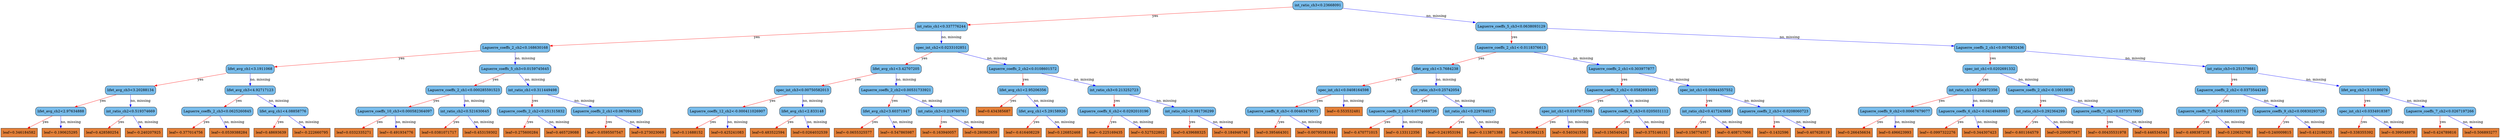 digraph {
	graph [bb="0,0,8171.8,567",
		rankdir=TB
	];
	node [label="\N"];
	0	[fillcolor="#78bceb",
		height=0.5,
		label="int_ratio_ch3<0.23668091",
		pos="3719.9,549",
		shape=box,
		style="filled, rounded",
		width=2.2326];
	1	[fillcolor="#78bceb",
		height=0.5,
		label="int_ratio_ch1<0.337776244",
		pos="3044.9,460.5",
		shape=box,
		style="filled, rounded",
		width=2.3264];
	0 -> 1	[color="#FF0000",
		label=yes,
		lp="3451.9,504.75",
		pos="e,3128.9,472.27 3639.1,537.65 3514,521.62 3273.8,490.84 3140.3,473.73"];
	2	[fillcolor="#78bceb",
		height=0.5,
		label="Laguerre_coeffs_5_ch3<0.0638093129",
		pos="4913.9,460.5",
		shape=box,
		style="filled, rounded",
		width=3.2014];
	0 -> 2	[color="#0000FF",
		label="no, missing",
		lp="4455.8,504.75",
		pos="e,4798.4,469.86 3800.5,542.16 4004.3,527.39 4541.2,488.5 4787.3,470.67"];
	3	[fillcolor="#78bceb",
		height=0.5,
		label="Laguerre_coeffs_2_ch2<0.168630168",
		pos="1621.9,372",
		shape=box,
		style="filled, rounded",
		width=3.1076];
	1 -> 3	[color="#FF0000",
		label=yes,
		lp="2469.9,416.25",
		pos="e,1734.2,379.83 2960.6,454.38 2720,439.75 2028.8,397.74 1745.4,380.51"];
	4	[fillcolor="#78bceb",
		height=0.5,
		label="spec_int_ch2<0.0233102851",
		pos="3044.9,372",
		shape=box,
		style="filled, rounded",
		width=2.4097];
	1 -> 4	[color="#0000FF",
		label="no, missing",
		lp="3076.8,416.25",
		pos="e,3044.9,390.35 3044.9,442.41 3044.9,430.76 3044.9,415.05 3044.9,401.52"];
	5	[fillcolor="#78bceb",
		height=0.5,
		label="Laguerre_coeffs_2_ch1<-0.0118376613",
		pos="4913.9,372",
		shape=box,
		style="filled, rounded",
		width=3.2639];
	2 -> 5	[color="#FF0000",
		label=yes,
		lp="4922.9,416.25",
		pos="e,4913.9,390.35 4913.9,442.41 4913.9,430.76 4913.9,415.05 4913.9,401.52"];
	6	[fillcolor="#78bceb",
		height=0.5,
		label="Laguerre_coeffs_2_ch1<0.0076832436",
		pos="6508.9,372",
		shape=box,
		style="filled, rounded",
		width=3.2014];
	2 -> 6	[color="#0000FF",
		label="no, missing",
		lp="5886.8,416.25",
		pos="e,6393.3,379.27 5029.5,453.23 5320.2,437.47 6079.3,396.29 6381.8,379.89"];
	7	[fillcolor="#78bceb",
		height=0.5,
		label="lifet_avg_ch1<3.1911068",
		pos="798.88,283.5",
		shape=box,
		style="filled, rounded",
		width=2.1701];
	3 -> 7	[color="#FF0000",
		label=yes,
		lp="1293.9,327.75",
		pos="e,877.39,292.75 1509.6,359.2 1344.5,341.85 1039.5,309.79 888.44,293.91"];
	8	[fillcolor="#78bceb",
		height=0.5,
		label="Laguerre_coeffs_5_ch3<0.0159745645",
		pos="1621.9,283.5",
		shape=box,
		style="filled, rounded",
		width=3.2014];
	3 -> 8	[color="#0000FF",
		label="no, missing",
		lp="1653.8,327.75",
		pos="e,1621.9,301.85 1621.9,353.91 1621.9,342.26 1621.9,326.55 1621.9,313.02"];
	9	[fillcolor="#78bceb",
		height=0.5,
		label="lifet_avg_ch1<3.42707205",
		pos="2999.9,283.5",
		shape=box,
		style="filled, rounded",
		width=2.2639];
	4 -> 9	[color="#FF0000",
		label=yes,
		lp="3035.9,327.75",
		pos="e,3008.9,301.85 3036,353.91 3029.7,341.9 3021.3,325.59 3014.1,311.8"];
	10	[fillcolor="#78bceb",
		height=0.5,
		label="Laguerre_coeffs_2_ch2<0.0108601572",
		pos="3339.9,283.5",
		shape=box,
		style="filled, rounded",
		width=3.2014];
	4 -> 10	[color="#0000FF",
		label="no, missing",
		lp="3250.8,327.75",
		pos="e,3280.4,301.95 3104.2,353.6 3151.9,339.6 3219.1,319.9 3269.6,305.12"];
	15	[fillcolor="#78bceb",
		height=0.5,
		label="lifet_avg_ch3<3.20288134",
		pos="442.88,195",
		shape=box,
		style="filled, rounded",
		width=2.2639];
	7 -> 15	[color="#FF0000",
		label=yes,
		lp="661.88,239.25",
		pos="e,514.68,213.45 727.26,265.1 669.06,250.96 586.88,230.99 525.82,216.15"];
	16	[fillcolor="#78bceb",
		height=0.5,
		label="lifet_avg_ch3<4.92717123",
		pos="798.88,195",
		shape=box,
		style="filled, rounded",
		width=2.2639];
	7 -> 16	[color="#0000FF",
		label="no, missing",
		lp="830.75,239.25",
		pos="e,798.88,213.35 798.88,265.41 798.88,253.76 798.88,238.05 798.88,224.52"];
	17	[fillcolor="#78bceb",
		height=0.5,
		label="Laguerre_coeffs_2_ch1<0.000285591523",
		pos="1509.9,195",
		shape=box,
		style="filled, rounded",
		width=3.3889];
	8 -> 17	[color="#FF0000",
		label=yes,
		lp="1585.9,239.25",
		pos="e,1532.2,213.27 1599.5,265.2 1582.8,252.3 1559.7,234.5 1541.2,220.18"];
	18	[fillcolor="#78bceb",
		height=0.5,
		label="int_ratio_ch1<0.311449498",
		pos="1733.9,195",
		shape=box,
		style="filled, rounded",
		width=2.3264];
	8 -> 18	[color="#0000FF",
		label="no, missing",
		lp="1720.8,239.25",
		pos="e,1711.5,213.27 1644.3,265.2 1661,252.3 1684,234.5 1702.6,220.18"];
	31	[fillcolor="#78bceb",
		height=0.5,
		label="lifet_avg_ch2<2.97634888",
		pos="193.88,106.5",
		shape=box,
		style="filled, rounded",
		width=2.2639];
	15 -> 31	[color="#FF0000",
		label=yes,
		lp="349.88,150.75",
		pos="e,243.88,124.87 392.79,176.6 352.94,162.76 297.03,143.34 254.63,128.61"];
	32	[fillcolor="#78bceb",
		height=0.5,
		label="int_ratio_ch2<0.519374669",
		pos="442.88,106.5",
		shape=box,
		style="filled, rounded",
		width=2.3264];
	15 -> 32	[color="#0000FF",
		label="no, missing",
		lp="474.75,150.75",
		pos="e,442.88,124.85 442.88,176.91 442.88,165.26 442.88,149.55 442.88,136.02"];
	33	[fillcolor="#78bceb",
		height=0.5,
		label="Laguerre_coeffs_2_ch3<0.0625260845",
		pos="690.88,106.5",
		shape=box,
		style="filled, rounded",
		width=3.2014];
	16 -> 33	[color="#FF0000",
		label=yes,
		lp="763.88,150.75",
		pos="e,712.43,124.77 777.28,176.7 761.24,163.86 739.15,146.16 721.31,131.88"];
	34	[fillcolor="#78bceb",
		height=0.5,
		label="lifet_avg_ch1<4.08858776",
		pos="905.88,106.5",
		shape=box,
		style="filled, rounded",
		width=2.2639];
	16 -> 34	[color="#0000FF",
		label="no, missing",
		lp="894.75,150.75",
		pos="e,884.52,124.77 820.27,176.7 836.16,163.86 858.05,146.16 875.72,131.88"];
	63	[fillcolor="#e48038",
		height=0.5,
		label="leaf=0.346184582",
		pos="57.875,18",
		shape=box,
		style=filled,
		width=1.6076];
	31 -> 63	[color="#FF0000",
		label=yes,
		lp="147.88,62.25",
		pos="e,85.023,36.267 166.68,88.203 146.02,75.062 117.38,56.846 94.67,42.403"];
	64	[fillcolor="#e48038",
		height=0.5,
		label="leaf=-0.190625295",
		pos="193.88,18",
		shape=box,
		style=filled,
		width=1.6701];
	31 -> 64	[color="#0000FF",
		label="no, missing",
		lp="225.75,62.25",
		pos="e,193.88,36.35 193.88,88.41 193.88,76.758 193.88,61.047 193.88,47.519"];
	65	[fillcolor="#e48038",
		height=0.5,
		label="leaf=0.428580254",
		pos="329.88,18",
		shape=box,
		style=filled,
		width=1.6076];
	32 -> 65	[color="#FF0000",
		label=yes,
		lp="405.88,62.25",
		pos="e,352.43,36.267 420.28,88.203 403.42,75.297 380.17,57.498 361.47,43.183"];
	66	[fillcolor="#e48038",
		height=0.5,
		label="leaf=-0.240207925",
		pos="465.88,18",
		shape=box,
		style=filled,
		width=1.6701];
	32 -> 66	[color="#0000FF",
		label="no, missing",
		lp="488.75,62.25",
		pos="e,461.26,36.35 447.42,88.41 450.55,76.64 454.78,60.729 458.4,47.11"];
	67	[fillcolor="#e48038",
		height=0.5,
		label="leaf=-0.377014756",
		pos="603.88,18",
		shape=box,
		style=filled,
		width=1.6701];
	33 -> 67	[color="#FF0000",
		label=yes,
		lp="664.88,62.25",
		pos="e,621.33,36.35 673.69,88.41 661.02,75.816 643.58,58.481 629.31,44.286"];
	68	[fillcolor="#e48038",
		height=0.5,
		label="leaf=-0.0539388284",
		pos="745.88,18",
		shape=box,
		style=filled,
		width=1.7639];
	33 -> 68	[color="#0000FF",
		label="no, missing",
		lp="755.75,62.25",
		pos="e,734.84,36.35 701.74,88.41 709.45,76.287 719.95,59.77 728.78,45.89"];
	69	[fillcolor="#e48038",
		height=0.5,
		label="leaf=0.48693639",
		pos="881.88,18",
		shape=box,
		style=filled,
		width=1.5139];
	34 -> 69	[color="#FF0000",
		label=yes,
		lp="905.88,62.25",
		pos="e,886.69,36.35 901.13,88.41 897.87,76.64 893.45,60.729 889.67,47.11"];
	70	[fillcolor="#e48038",
		height=0.5,
		label="leaf=-0.222660795",
		pos="1014.9,18",
		shape=box,
		style=filled,
		width=1.6701];
	34 -> 70	[color="#0000FF",
		label="no, missing",
		lp="1002.8,62.25",
		pos="e,993.12,36.267 927.67,88.203 943.86,75.356 966.16,57.661 984.15,43.38"];
	35	[fillcolor="#78bceb",
		height=0.5,
		label="Laguerre_coeffs_10_ch3<0.000582364097",
		pos="1289.9,106.5",
		shape=box,
		style="filled, rounded",
		width=3.4826];
	17 -> 35	[color="#FF0000",
		label=yes,
		lp="1428.9,150.75",
		pos="e,1334.1,124.87 1465.6,176.6 1430.8,162.9 1382.1,143.75 1344.8,129.08"];
	36	[fillcolor="#78bceb",
		height=0.5,
		label="int_ratio_ch2<0.521630645",
		pos="1516.9,106.5",
		shape=box,
		style="filled, rounded",
		width=2.3264];
	17 -> 36	[color="#0000FF",
		label="no, missing",
		lp="1546.8,150.75",
		pos="e,1515.5,124.85 1511.3,176.91 1512.2,165.26 1513.5,149.55 1514.6,136.02"];
	37	[fillcolor="#78bceb",
		height=0.5,
		label="Laguerre_coeffs_2_ch2<0.251315832",
		pos="1731.9,106.5",
		shape=box,
		style="filled, rounded",
		width=3.1076];
	18 -> 37	[color="#FF0000",
		label=yes,
		lp="1742.9,150.75",
		pos="e,1732.3,124.85 1733.5,176.91 1733.2,165.26 1732.8,149.55 1732.5,136.02"];
	38	[fillcolor="#78bceb",
		height=0.5,
		label="Laguerre_coeffs_2_ch1<0.0670943633",
		pos="1976.9,106.5",
		shape=box,
		style="filled, rounded",
		width=3.2014];
	18 -> 38	[color="#0000FF",
		label="no, missing",
		lp="1909.8,150.75",
		pos="e,1928.1,124.87 1782.8,176.6 1821.6,162.79 1876,143.42 1917.3,128.7"];
	71	[fillcolor="#e48038",
		height=0.5,
		label="leaf=0.0332335271",
		pos="1153.9,18",
		shape=box,
		style=filled,
		width=1.7014];
	35 -> 71	[color="#FF0000",
		label=yes,
		lp="1243.9,62.25",
		pos="e,1181,36.267 1262.7,88.203 1242,75.062 1213.4,56.846 1190.7,42.403"];
	72	[fillcolor="#e48038",
		height=0.5,
		label="leaf=-0.491934776",
		pos="1292.9,18",
		shape=box,
		style=filled,
		width=1.6701];
	35 -> 72	[color="#0000FF",
		label="no, missing",
		lp="1323.8,62.25",
		pos="e,1292.3,36.35 1290.5,88.41 1290.9,76.758 1291.4,61.047 1291.9,47.519"];
	73	[fillcolor="#e48038",
		height=0.5,
		label="leaf=0.0381071717",
		pos="1431.9,18",
		shape=box,
		style=filled,
		width=1.7014];
	36 -> 73	[color="#FF0000",
		label=yes,
		lp="1491.9,62.25",
		pos="e,1448.9,36.35 1500.1,88.41 1487.7,75.816 1470.7,58.481 1456.7,44.286"];
	74	[fillcolor="#e48038",
		height=0.5,
		label="leaf=0.453159302",
		pos="1568.9,18",
		shape=box,
		style=filled,
		width=1.6076];
	36 -> 74	[color="#0000FF",
		label="no, missing",
		lp="1579.8,62.25",
		pos="e,1558.4,36.35 1527.1,88.41 1534.4,76.287 1544.4,59.77 1552.7,45.89"];
	75	[fillcolor="#e48038",
		height=0.5,
		label="leaf=0.275600284",
		pos="1702.9,18",
		shape=box,
		style=filled,
		width=1.6076];
	37 -> 75	[color="#FF0000",
		label=yes,
		lp="1729.9,62.25",
		pos="e,1708.7,36.35 1726.1,88.41 1722.2,76.64 1716.9,60.729 1712.3,47.11"];
	76	[fillcolor="#e48038",
		height=0.5,
		label="leaf=0.465729088",
		pos="1836.9,18",
		shape=box,
		style=filled,
		width=1.6076];
	37 -> 76	[color="#0000FF",
		label="no, missing",
		lp="1825.8,62.25",
		pos="e,1815.9,36.267 1752.9,88.203 1768.5,75.356 1789.9,57.661 1807.3,43.38"];
	77	[fillcolor="#e48038",
		height=0.5,
		label="leaf=-0.0595507547",
		pos="1975.9,18",
		shape=box,
		style=filled,
		width=1.7639];
	38 -> 77	[color="#FF0000",
		label=yes,
		lp="1985.9,62.25",
		pos="e,1976.1,36.35 1976.7,88.41 1976.5,76.758 1976.4,61.047 1976.2,47.519"];
	78	[fillcolor="#e48038",
		height=0.5,
		label="leaf=0.273023069",
		pos="2114.9,18",
		shape=box,
		style=filled,
		width=1.6076];
	38 -> 78	[color="#0000FF",
		label="no, missing",
		lp="2090.8,62.25",
		pos="e,2087.3,36.267 2004.5,88.203 2025.5,75.003 2054.8,56.683 2077.8,42.209"];
	19	[fillcolor="#78bceb",
		height=0.5,
		label="spec_int_ch3<0.00750582013",
		pos="2620.9,195",
		shape=box,
		style="filled, rounded",
		width=2.5035];
	9 -> 19	[color="#FF0000",
		label=yes,
		lp="2853.9,239.25",
		pos="e,2697.3,213.45 2923.6,265.1 2861.4,250.9 2773.5,230.82 2708.4,215.97"];
	20	[fillcolor="#78bceb",
		height=0.5,
		label="Laguerre_coeffs_2_ch2<0.00531733921",
		pos="2999.9,195",
		shape=box,
		style="filled, rounded",
		width=3.2951];
	9 -> 20	[color="#0000FF",
		label="no, missing",
		lp="3031.8,239.25",
		pos="e,2999.9,213.35 2999.9,265.41 2999.9,253.76 2999.9,238.05 2999.9,224.52"];
	21	[fillcolor="#78bceb",
		height=0.5,
		label="lifet_avg_ch1<2.95206356",
		pos="3339.9,195",
		shape=box,
		style="filled, rounded",
		width=2.2639];
	10 -> 21	[color="#FF0000",
		label=yes,
		lp="3348.9,239.25",
		pos="e,3339.9,213.35 3339.9,265.41 3339.9,253.76 3339.9,238.05 3339.9,224.52"];
	22	[fillcolor="#78bceb",
		height=0.5,
		label="int_ratio_ch3<0.213252723",
		pos="3646.9,195",
		shape=box,
		style="filled, rounded",
		width=2.3264];
	10 -> 22	[color="#0000FF",
		label="no, missing",
		lp="3552.8,239.25",
		pos="e,3585,213.45 3401.6,265.1 3451.4,251.07 3521.5,231.32 3574,216.53"];
	39	[fillcolor="#78bceb",
		height=0.5,
		label="Laguerre_coeffs_12_ch2<-0.000411026907",
		pos="2374.9,106.5",
		shape=box,
		style="filled, rounded",
		width=3.5451];
	19 -> 39	[color="#FF0000",
		label=yes,
		lp="2529.9,150.75",
		pos="e,2424.3,124.87 2571.4,176.6 2532,162.76 2476.8,143.34 2434.9,128.61"];
	40	[fillcolor="#78bceb",
		height=0.5,
		label="lifet_avg_ch1<2.833148",
		pos="2620.9,106.5",
		shape=box,
		style="filled, rounded",
		width=2.0764];
	19 -> 40	[color="#0000FF",
		label="no, missing",
		lp="2652.8,150.75",
		pos="e,2620.9,124.85 2620.9,176.91 2620.9,165.26 2620.9,149.55 2620.9,136.02"];
	41	[fillcolor="#78bceb",
		height=0.5,
		label="lifet_avg_ch2<3.60371947",
		pos="2908.9,106.5",
		shape=box,
		style="filled, rounded",
		width=2.2639];
	20 -> 41	[color="#FF0000",
		label=yes,
		lp="2971.9,150.75",
		pos="e,2927.1,124.85 2981.9,176.91 2968.5,164.2 2950.1,146.66 2935.1,132.39"];
	42	[fillcolor="#78bceb",
		height=0.5,
		label="int_ratio_ch3<0.219760761",
		pos="3091.9,106.5",
		shape=box,
		style="filled, rounded",
		width=2.3264];
	20 -> 42	[color="#0000FF",
		label="no, missing",
		lp="3086.8,150.75",
		pos="e,3073.4,124.85 3018.1,176.91 3031.6,164.2 3050.2,146.66 3065.4,132.39"];
	79	[fillcolor="#e48038",
		height=0.5,
		label="leaf=0.11688152",
		pos="2244.9,18",
		shape=box,
		style=filled,
		width=1.5139];
	39 -> 79	[color="#FF0000",
		label=yes,
		lp="2330.9,62.25",
		pos="e,2270.8,36.267 2348.9,88.203 2329.2,75.12 2302,57.01 2280.3,42.597"];
	80	[fillcolor="#e48038",
		height=0.5,
		label="leaf=0.425241083",
		pos="2374.9,18",
		shape=box,
		style=filled,
		width=1.6076];
	39 -> 80	[color="#0000FF",
		label="no, missing",
		lp="2406.8,62.25",
		pos="e,2374.9,36.35 2374.9,88.41 2374.9,76.758 2374.9,61.047 2374.9,47.519"];
	81	[fillcolor="#e48038",
		height=0.5,
		label="leaf=0.483522594",
		pos="2508.9,18",
		shape=box,
		style=filled,
		width=1.6076];
	40 -> 81	[color="#FF0000",
		label=yes,
		lp="2584.9,62.25",
		pos="e,2531.2,36.267 2598.5,88.203 2581.8,75.297 2558.7,57.498 2540.2,43.183"];
	82	[fillcolor="#e48038",
		height=0.5,
		label="leaf=0.0264032539",
		pos="2645.9,18",
		shape=box,
		style=filled,
		width=1.7014];
	40 -> 82	[color="#0000FF",
		label="no, missing",
		lp="2667.8,62.25",
		pos="e,2640.9,36.35 2625.8,88.41 2629.2,76.64 2633.8,60.729 2637.8,47.11"];
	83	[fillcolor="#e48038",
		height=0.5,
		label="leaf=-0.0655325577",
		pos="2788.9,18",
		shape=box,
		style=filled,
		width=1.7639];
	41 -> 83	[color="#FF0000",
		label=yes,
		lp="2868.9,62.25",
		pos="e,2812.8,36.267 2884.9,88.203 2866.9,75.238 2842.1,57.336 2822.2,42.988"];
	84	[fillcolor="#e48038",
		height=0.5,
		label="leaf=-0.547865987",
		pos="2930.9,18",
		shape=box,
		style=filled,
		width=1.6701];
	41 -> 84	[color="#0000FF",
		label="no, missing",
		lp="2953.8,62.25",
		pos="e,2926.5,36.35 2913.2,88.41 2916.2,76.64 2920.3,60.729 2923.7,47.11"];
	85	[fillcolor="#e48038",
		height=0.5,
		label="leaf=-0.163940057",
		pos="3068.9,18",
		shape=box,
		style=filled,
		width=1.6701];
	42 -> 85	[color="#FF0000",
		label=yes,
		lp="3091.9,62.25",
		pos="e,3073.5,36.35 3087.3,88.41 3084.2,76.64 3080,60.729 3076.3,47.11"];
	86	[fillcolor="#e48038",
		height=0.5,
		label="leaf=0.280862659",
		pos="3204.9,18",
		shape=box,
		style=filled,
		width=1.6076];
	42 -> 86	[color="#0000FF",
		label="no, missing",
		lp="3190.8,62.25",
		pos="e,3182.3,36.267 3114.5,88.203 3131.3,75.297 3154.6,57.498 3173.3,43.183"];
	43	[fillcolor="#e48038",
		height=0.5,
		label="leaf=0.434385687",
		pos="3262.9,106.5",
		shape=box,
		style=filled,
		width=1.6076];
	21 -> 43	[color="#FF0000",
		label=yes,
		lp="3317.9,150.75",
		pos="e,3278.3,124.85 3324.7,176.91 3313.6,164.43 3298.3,147.3 3285.7,133.18"];
	44	[fillcolor="#78bceb",
		height=0.5,
		label="lifet_avg_ch1<5.29158926",
		pos="3419.9,106.5",
		shape=box,
		style="filled, rounded",
		width=2.2639];
	21 -> 44	[color="#0000FF",
		label="no, missing",
		lp="3419.8,150.75",
		pos="e,3403.8,124.85 3355.7,176.91 3367.2,164.43 3383.1,147.3 3396.1,133.18"];
	45	[fillcolor="#78bceb",
		height=0.5,
		label="Laguerre_coeffs_6_ch2<-0.0292010196",
		pos="3646.9,106.5",
		shape=box,
		style="filled, rounded",
		width=3.2639];
	22 -> 45	[color="#FF0000",
		label=yes,
		lp="3655.9,150.75",
		pos="e,3646.9,124.85 3646.9,176.91 3646.9,165.26 3646.9,149.55 3646.9,136.02"];
	46	[fillcolor="#78bceb",
		height=0.5,
		label="int_ratio_ch2<0.391736299",
		pos="3886.9,106.5",
		shape=box,
		style="filled, rounded",
		width=2.3264];
	22 -> 46	[color="#0000FF",
		label="no, missing",
		lp="3820.8,150.75",
		pos="e,3838.7,124.87 3695.2,176.6 3733.5,162.79 3787.2,143.42 3828.1,128.7"];
	87	[fillcolor="#e48038",
		height=0.5,
		label="leaf=-0.616408229",
		pos="3340.9,18",
		shape=box,
		style=filled,
		width=1.6701];
	44 -> 87	[color="#FF0000",
		label=yes,
		lp="3396.9,62.25",
		pos="e,3356.7,36.35 3404.3,88.41 3392.9,75.934 3377.2,58.805 3364.3,44.685"];
	88	[fillcolor="#e48038",
		height=0.5,
		label="leaf=0.126852468",
		pos="3476.9,18",
		shape=box,
		style=filled,
		width=1.6076];
	44 -> 88	[color="#0000FF",
		label="no, missing",
		lp="3485.8,62.25",
		pos="e,3465.4,36.35 3431.1,88.41 3439.1,76.287 3450,59.77 3459.2,45.89"];
	89	[fillcolor="#e48038",
		height=0.5,
		label="leaf=-0.225169435",
		pos="3612.9,18",
		shape=box,
		style=filled,
		width=1.6701];
	45 -> 89	[color="#FF0000",
		label=yes,
		lp="3642.9,62.25",
		pos="e,3619.7,36.35 3640.2,88.41 3635.5,76.522 3629.2,60.41 3623.8,46.702"];
	90	[fillcolor="#e48038",
		height=0.5,
		label="leaf=-0.527522802",
		pos="3750.9,18",
		shape=box,
		style=filled,
		width=1.6701];
	45 -> 90	[color="#0000FF",
		label="no, missing",
		lp="3740.8,62.25",
		pos="e,3730,36.35 3667.4,88.41 3682.8,75.581 3704.2,57.831 3721.4,43.493"];
	91	[fillcolor="#e48038",
		height=0.5,
		label="leaf=0.439688325",
		pos="3886.9,18",
		shape=box,
		style=filled,
		width=1.6076];
	46 -> 91	[color="#FF0000",
		label=yes,
		lp="3895.9,62.25",
		pos="e,3886.9,36.35 3886.9,88.41 3886.9,76.758 3886.9,61.047 3886.9,47.519"];
	92	[fillcolor="#e48038",
		height=0.5,
		label="leaf=-0.184946746",
		pos="4022.9,18",
		shape=box,
		style=filled,
		width=1.6701];
	46 -> 92	[color="#0000FF",
		label="no, missing",
		lp="3999.8,62.25",
		pos="e,3995.7,36.267 3914.1,88.203 3934.7,75.062 3963.4,56.846 3986.1,42.403"];
	11	[fillcolor="#78bceb",
		height=0.5,
		label="lifet_avg_ch1<3.7684238",
		pos="4693.9,283.5",
		shape=box,
		style="filled, rounded",
		width=2.1701];
	5 -> 11	[color="#FF0000",
		label=yes,
		lp="4832.9,327.75",
		pos="e,4738.1,301.87 4869.6,353.6 4834.8,339.9 4786.1,320.75 4748.8,306.08"];
	12	[fillcolor="#78bceb",
		height=0.5,
		label="Laguerre_coeffs_2_ch1<0.303977877",
		pos="5262.9,283.5",
		shape=box,
		style="filled, rounded",
		width=3.1076];
	5 -> 12	[color="#0000FF",
		label="no, missing",
		lp="5151.8,327.75",
		pos="e,5192.5,301.95 4984.1,353.6 5041.1,339.46 5121.7,319.49 5181.6,304.65"];
	13	[fillcolor="#78bceb",
		height=0.5,
		label="spec_int_ch1<0.0202691332",
		pos="6508.9,283.5",
		shape=box,
		style="filled, rounded",
		width=2.4097];
	6 -> 13	[color="#FF0000",
		label=yes,
		lp="6517.9,327.75",
		pos="e,6508.9,301.85 6508.9,353.91 6508.9,342.26 6508.9,326.55 6508.9,313.02"];
	14	[fillcolor="#78bceb",
		height=0.5,
		label="int_ratio_ch3<0.251579881",
		pos="7299.9,283.5",
		shape=box,
		style="filled, rounded",
		width=2.3264];
	6 -> 14	[color="#0000FF",
		label="no, missing",
		lp="7007.8,327.75",
		pos="e,7215.8,293.7 6624.3,358.38 6781.2,341.22 7059,310.84 7204.7,294.91"];
	23	[fillcolor="#78bceb",
		height=0.5,
		label="spec_int_ch1<0.0408164598",
		pos="4391.9,195",
		shape=box,
		style="filled, rounded",
		width=2.4097];
	11 -> 23	[color="#FF0000",
		label=yes,
		lp="4579.9,239.25",
		pos="e,4452.8,213.45 4633.1,265.1 4584.2,251.07 4515.2,231.32 4463.5,216.53"];
	24	[fillcolor="#78bceb",
		height=0.5,
		label="int_ratio_ch3<0.25742054",
		pos="4693.9,195",
		shape=box,
		style="filled, rounded",
		width=2.2326];
	11 -> 24	[color="#0000FF",
		label="no, missing",
		lp="4725.8,239.25",
		pos="e,4693.9,213.35 4693.9,265.41 4693.9,253.76 4693.9,238.05 4693.9,224.52"];
	25	[fillcolor="#78bceb",
		height=0.5,
		label="Laguerre_coeffs_2_ch2<-0.0582693405",
		pos="5262.9,195",
		shape=box,
		style="filled, rounded",
		width=3.2639];
	12 -> 25	[color="#FF0000",
		label=yes,
		lp="5271.9,239.25",
		pos="e,5262.9,213.35 5262.9,265.41 5262.9,253.76 5262.9,238.05 5262.9,224.52"];
	26	[fillcolor="#78bceb",
		height=0.5,
		label="spec_int_ch1<0.00944357552",
		pos="5551.9,195",
		shape=box,
		style="filled, rounded",
		width=2.5035];
	12 -> 26	[color="#0000FF",
		label="no, missing",
		lp="5465.8,239.25",
		pos="e,5493.8,213.37 5321,265.1 5367.7,251.11 5433.5,231.42 5482.9,216.64"];
	47	[fillcolor="#78bceb",
		height=0.5,
		label="Laguerre_coeffs_8_ch3<-0.00463479571",
		pos="4192.9,106.5",
		shape=box,
		style="filled, rounded",
		width=3.3576];
	23 -> 47	[color="#FF0000",
		label=yes,
		lp="4319.9,150.75",
		pos="e,4232.9,124.91 4352.1,176.7 4320.7,163.08 4276.8,143.99 4243.1,129.32"];
	48	[fillcolor="#e48038",
		height=0.5,
		label="leaf=-0.553532481",
		pos="4391.9,106.5",
		shape=box,
		style=filled,
		width=1.6701];
	23 -> 48	[color="#0000FF",
		label="no, missing",
		lp="4423.8,150.75",
		pos="e,4391.9,124.85 4391.9,176.91 4391.9,165.26 4391.9,149.55 4391.9,136.02"];
	49	[fillcolor="#78bceb",
		height=0.5,
		label="Laguerre_coeffs_2_ch3<0.0774069726",
		pos="4584.9,106.5",
		shape=box,
		style="filled, rounded",
		width=3.2014];
	24 -> 49	[color="#FF0000",
		label=yes,
		lp="4658.9,150.75",
		pos="e,4606.6,124.77 4672.1,176.7 4655.9,163.86 4633.6,146.16 4615.6,131.88"];
	50	[fillcolor="#78bceb",
		height=0.5,
		label="int_ratio_ch1<0.229784027",
		pos="4801.9,106.5",
		shape=box,
		style="filled, rounded",
		width=2.3264];
	24 -> 50	[color="#0000FF",
		label="no, missing",
		lp="4789.8,150.75",
		pos="e,4780.3,124.77 4715.5,176.7 4731.5,163.86 4753.6,146.16 4771.4,131.88"];
	93	[fillcolor="#e48038",
		height=0.5,
		label="leaf=0.395464301",
		pos="4158.9,18",
		shape=box,
		style=filled,
		width=1.6076];
	47 -> 93	[color="#FF0000",
		label=yes,
		lp="4188.9,62.25",
		pos="e,4165.7,36.35 4186.2,88.41 4181.5,76.522 4175.2,60.41 4169.8,46.702"];
	94	[fillcolor="#e48038",
		height=0.5,
		label="leaf=-0.00795581844",
		pos="4301.9,18",
		shape=box,
		style=filled,
		width=1.8576];
	47 -> 94	[color="#0000FF",
		label="no, missing",
		lp="4289.8,62.25",
		pos="e,4280.1,36.267 4214.7,88.203 4230.9,75.356 4253.2,57.661 4271.2,43.38"];
	95	[fillcolor="#e48038",
		height=0.5,
		label="leaf=-0.470771015",
		pos="4446.9,18",
		shape=box,
		style=filled,
		width=1.6701];
	49 -> 95	[color="#FF0000",
		label=yes,
		lp="4537.9,62.25",
		pos="e,4474.4,36.267 4557.3,88.203 4536.2,75.003 4507,56.683 4483.9,42.209"];
	96	[fillcolor="#e48038",
		height=0.5,
		label="leaf=-0.133112356",
		pos="4584.9,18",
		shape=box,
		style=filled,
		width=1.6701];
	49 -> 96	[color="#0000FF",
		label="no, missing",
		lp="4616.8,62.25",
		pos="e,4584.9,36.35 4584.9,88.41 4584.9,76.758 4584.9,61.047 4584.9,47.519"];
	97	[fillcolor="#e48038",
		height=0.5,
		label="leaf=0.241953194",
		pos="4720.9,18",
		shape=box,
		style=filled,
		width=1.6076];
	50 -> 97	[color="#FF0000",
		label=yes,
		lp="4777.9,62.25",
		pos="e,4737.1,36.35 4785.9,88.41 4774.2,75.934 4758.1,58.805 4744.9,44.685"];
	98	[fillcolor="#e48038",
		height=0.5,
		label="leaf=-0.113871388",
		pos="4856.9,18",
		shape=box,
		style=filled,
		width=1.6701];
	50 -> 98	[color="#0000FF",
		label="no, missing",
		lp="4866.8,62.25",
		pos="e,4845.8,36.35 4812.7,88.41 4820.4,76.287 4831,59.77 4839.8,45.89"];
	51	[fillcolor="#78bceb",
		height=0.5,
		label="spec_int_ch1<0.0197073594",
		pos="5110.9,106.5",
		shape=box,
		style="filled, rounded",
		width=2.4097];
	25 -> 51	[color="#FF0000",
		label=yes,
		lp="5209.9,150.75",
		pos="e,5141.5,124.91 5232.5,176.7 5209.2,163.43 5176.7,144.98 5151.2,130.46"];
	52	[fillcolor="#78bceb",
		height=0.5,
		label="Laguerre_coeffs_5_ch3<0.0205031112",
		pos="5330.9,106.5",
		shape=box,
		style="filled, rounded",
		width=3.2014];
	25 -> 52	[color="#0000FF",
		label="no, missing",
		lp="5335.8,150.75",
		pos="e,5317.2,124.85 5276.3,176.91 5286,164.55 5299.3,147.63 5310.4,133.58"];
	53	[fillcolor="#78bceb",
		height=0.5,
		label="int_ratio_ch2<0.417243868",
		pos="5551.9,106.5",
		shape=box,
		style="filled, rounded",
		width=2.3264];
	26 -> 53	[color="#FF0000",
		label=yes,
		lp="5560.9,150.75",
		pos="e,5551.9,124.85 5551.9,176.91 5551.9,165.26 5551.9,149.55 5551.9,136.02"];
	54	[fillcolor="#78bceb",
		height=0.5,
		label="Laguerre_coeffs_2_ch3<-0.0208060723",
		pos="5800.9,106.5",
		shape=box,
		style="filled, rounded",
		width=3.2639];
	26 -> 54	[color="#0000FF",
		label="no, missing",
		lp="5730.8,150.75",
		pos="e,5750.9,124.87 5602,176.6 5641.8,162.76 5697.7,143.34 5740.1,128.61"];
	99	[fillcolor="#e48038",
		height=0.5,
		label="leaf=0.340384215",
		pos="4992.9,18",
		shape=box,
		style=filled,
		width=1.6076];
	51 -> 99	[color="#FF0000",
		label=yes,
		lp="5071.9,62.25",
		pos="e,5016.4,36.267 5087.3,88.203 5069.6,75.238 5045.2,57.336 5025.6,42.988"];
	100	[fillcolor="#e48038",
		height=0.5,
		label="leaf=-0.540341556",
		pos="5128.9,18",
		shape=box,
		style=filled,
		width=1.6701];
	51 -> 100	[color="#0000FF",
		label="no, missing",
		lp="5153.8,62.25",
		pos="e,5125.3,36.35 5114.4,88.41 5116.9,76.758 5120.1,61.047 5122.9,47.519"];
	101	[fillcolor="#e48038",
		height=0.5,
		label="leaf=0.156540424",
		pos="5264.9,18",
		shape=box,
		style=filled,
		width=1.6076];
	52 -> 101	[color="#FF0000",
		label=yes,
		lp="5312.9,62.25",
		pos="e,5278.1,36.35 5317.8,88.41 5308.5,76.169 5295.7,59.449 5285.1,45.487"];
	102	[fillcolor="#e48038",
		height=0.5,
		label="leaf=0.375146151",
		pos="5398.9,18",
		shape=box,
		style=filled,
		width=1.6076];
	52 -> 102	[color="#0000FF",
		label="no, missing",
		lp="5403.8,62.25",
		pos="e,5385.2,36.35 5344.3,88.41 5354,76.051 5367.3,59.127 5378.4,45.085"];
	103	[fillcolor="#e48038",
		height=0.5,
		label="leaf=0.156774357",
		pos="5532.9,18",
		shape=box,
		style=filled,
		width=1.6076];
	53 -> 103	[color="#FF0000",
		label=yes,
		lp="5553.9,62.25",
		pos="e,5536.7,36.35 5548.1,88.41 5545.6,76.758 5542.1,61.047 5539.1,47.519"];
	104	[fillcolor="#e48038",
		height=0.5,
		label="leaf=-0.408717066",
		pos="5668.9,18",
		shape=box,
		style=filled,
		width=1.6701];
	53 -> 104	[color="#0000FF",
		label="no, missing",
		lp="5652.8,62.25",
		pos="e,5645.5,36.267 5575.3,88.203 5592.8,75.238 5617,57.336 5636.4,42.988"];
	105	[fillcolor="#e48038",
		height=0.5,
		label="leaf=-0.1432596",
		pos="5800.9,18",
		shape=box,
		style=filled,
		width=1.4826];
	54 -> 105	[color="#FF0000",
		label=yes,
		lp="5809.9,62.25",
		pos="e,5800.9,36.35 5800.9,88.41 5800.9,76.758 5800.9,61.047 5800.9,47.519"];
	106	[fillcolor="#e48038",
		height=0.5,
		label="leaf=0.407628119",
		pos="5929.9,18",
		shape=box,
		style=filled,
		width=1.6076];
	54 -> 106	[color="#0000FF",
		label="no, missing",
		lp="5909.8,62.25",
		pos="e,5904.1,36.267 5826.7,88.203 5846.2,75.12 5873.2,57.01 5894.7,42.597"];
	27	[fillcolor="#78bceb",
		height=0.5,
		label="int_ratio_ch1<0.256872356",
		pos="6452.9,195",
		shape=box,
		style="filled, rounded",
		width=2.3264];
	13 -> 27	[color="#FF0000",
		label=yes,
		lp="6495.9,239.25",
		pos="e,6464.1,213.35 6497.8,265.41 6490,253.29 6479.3,236.77 6470.3,222.89"];
	28	[fillcolor="#78bceb",
		height=0.5,
		label="Laguerre_coeffs_2_ch2<-0.10015858",
		pos="6672.9,195",
		shape=box,
		style="filled, rounded",
		width=3.0764];
	13 -> 28	[color="#0000FF",
		label="no, missing",
		lp="6637.8,239.25",
		pos="e,6639.9,213.41 6541.7,265.2 6566.9,251.87 6602.1,233.31 6629.7,218.77"];
	29	[fillcolor="#78bceb",
		height=0.5,
		label="Laguerre_coeffs_2_ch2<-0.0373544246",
		pos="7299.9,195",
		shape=box,
		style="filled, rounded",
		width=3.2639];
	14 -> 29	[color="#FF0000",
		label=yes,
		lp="7308.9,239.25",
		pos="e,7299.9,213.35 7299.9,265.41 7299.9,253.76 7299.9,238.05 7299.9,224.52"];
	30	[fillcolor="#78bceb",
		height=0.5,
		label="lifet_avg_ch2<3.10186076",
		pos="7733.9,195",
		shape=box,
		style="filled, rounded",
		width=2.2639];
	14 -> 30	[color="#0000FF",
		label="no, missing",
		lp="7587.8,239.25",
		pos="e,7652.1,212.29 7384.1,265.72 7457.8,251.02 7564.9,229.68 7641.1,214.49"];
	55	[fillcolor="#78bceb",
		height=0.5,
		label="Laguerre_coeffs_9_ch2<0.00667679077",
		pos="6197.9,106.5",
		shape=box,
		style="filled, rounded",
		width=3.2951];
	27 -> 55	[color="#FF0000",
		label=yes,
		lp="6357.9,150.75",
		pos="e,6249.1,124.87 6401.6,176.6 6360.7,162.73 6303.3,143.25 6259.8,128.51"];
	56	[fillcolor="#78bceb",
		height=0.5,
		label="Laguerre_coeffs_6_ch2<-0.0414948985",
		pos="6452.9,106.5",
		shape=box,
		style="filled, rounded",
		width=3.2639];
	27 -> 56	[color="#0000FF",
		label="no, missing",
		lp="6484.8,150.75",
		pos="e,6452.9,124.85 6452.9,176.91 6452.9,165.26 6452.9,149.55 6452.9,136.02"];
	57	[fillcolor="#78bceb",
		height=0.5,
		label="int_ratio_ch3<0.292364299",
		pos="6672.9,106.5",
		shape=box,
		style="filled, rounded",
		width=2.3264];
	28 -> 57	[color="#FF0000",
		label=yes,
		lp="6681.9,150.75",
		pos="e,6672.9,124.85 6672.9,176.91 6672.9,165.26 6672.9,149.55 6672.9,136.02"];
	58	[fillcolor="#78bceb",
		height=0.5,
		label="Laguerre_coeffs_7_ch2<0.0373717993",
		pos="6890.9,106.5",
		shape=box,
		style="filled, rounded",
		width=3.2014];
	28 -> 58	[color="#0000FF",
		label="no, missing",
		lp="6833.8,150.75",
		pos="e,6847.1,124.87 6716.7,176.6 6751.2,162.9 6799.5,143.75 6836.5,129.08"];
	107	[fillcolor="#e48038",
		height=0.5,
		label="leaf=0.266456634",
		pos="6063.9,18",
		shape=box,
		style=filled,
		width=1.6076];
	55 -> 107	[color="#FF0000",
		label=yes,
		lp="6152.9,62.25",
		pos="e,6090.6,36.267 6171.1,88.203 6150.7,75.062 6122.5,56.846 6100.1,42.403"];
	108	[fillcolor="#e48038",
		height=0.5,
		label="leaf=0.496623993",
		pos="6197.9,18",
		shape=box,
		style=filled,
		width=1.6076];
	55 -> 108	[color="#0000FF",
		label="no, missing",
		lp="6229.8,62.25",
		pos="e,6197.9,36.35 6197.9,88.41 6197.9,76.758 6197.9,61.047 6197.9,47.519"];
	109	[fillcolor="#e48038",
		height=0.5,
		label="leaf=-0.0997322276",
		pos="6336.9,18",
		shape=box,
		style=filled,
		width=1.7639];
	56 -> 109	[color="#FF0000",
		label=yes,
		lp="6414.9,62.25",
		pos="e,6360,36.267 6429.7,88.203 6412.3,75.238 6388.3,57.336 6369,42.988"];
	110	[fillcolor="#e48038",
		height=0.5,
		label="leaf=0.344307423",
		pos="6475.9,18",
		shape=box,
		style=filled,
		width=1.6076];
	56 -> 110	[color="#0000FF",
		label="no, missing",
		lp="6498.8,62.25",
		pos="e,6471.3,36.35 6457.4,88.41 6460.5,76.64 6464.8,60.729 6468.4,47.11"];
	111	[fillcolor="#e48038",
		height=0.5,
		label="leaf=-0.601164579",
		pos="6611.9,18",
		shape=box,
		style=filled,
		width=1.6701];
	57 -> 111	[color="#FF0000",
		label=yes,
		lp="6656.9,62.25",
		pos="e,6624.1,36.35 6660.8,88.41 6652.2,76.169 6640.4,59.449 6630.6,45.487"];
	112	[fillcolor="#e48038",
		height=0.5,
		label="leaf=0.200087547",
		pos="6747.9,18",
		shape=box,
		style=filled,
		width=1.6076];
	57 -> 112	[color="#0000FF",
		label="no, missing",
		lp="6749.8,62.25",
		pos="e,6732.8,36.35 6687.7,88.41 6698.5,75.934 6713.4,58.805 6725.6,44.685"];
	113	[fillcolor="#e48038",
		height=0.5,
		label="leaf=-0.00435531978",
		pos="6890.9,18",
		shape=box,
		style=filled,
		width=1.8576];
	58 -> 113	[color="#FF0000",
		label=yes,
		lp="6899.9,62.25",
		pos="e,6890.9,36.35 6890.9,88.41 6890.9,76.758 6890.9,61.047 6890.9,47.519"];
	114	[fillcolor="#e48038",
		height=0.5,
		label="leaf=0.446534544",
		pos="7033.9,18",
		shape=box,
		style=filled,
		width=1.6076];
	58 -> 114	[color="#0000FF",
		label="no, missing",
		lp="7007.8,62.25",
		pos="e,7005.3,36.267 6919.5,88.203 6941.3,75.003 6971.6,56.683 6995.5,42.209"];
	59	[fillcolor="#78bceb",
		height=0.5,
		label="Laguerre_coeffs_7_ch2<0.0405133776",
		pos="7236.9,106.5",
		shape=box,
		style="filled, rounded",
		width=3.2014];
	29 -> 59	[color="#FF0000",
		label=yes,
		lp="7283.9,150.75",
		pos="e,7249.5,124.85 7287.4,176.91 7278.5,164.67 7266.3,147.95 7256.2,133.99"];
	60	[fillcolor="#78bceb",
		height=0.5,
		label="Laguerre_coeffs_9_ch2<0.00830293726",
		pos="7488.9,106.5",
		shape=box,
		style="filled, rounded",
		width=3.2951];
	29 -> 60	[color="#0000FF",
		label="no, missing",
		lp="7443.8,150.75",
		pos="e,7450.8,124.91 7337.7,176.7 7367.2,163.19 7408.4,144.32 7440.4,129.7"];
	61	[fillcolor="#78bceb",
		height=0.5,
		label="spec_int_ch1<0.0334918387",
		pos="7733.9,106.5",
		shape=box,
		style="filled, rounded",
		width=2.4097];
	30 -> 61	[color="#FF0000",
		label=yes,
		lp="7742.9,150.75",
		pos="e,7733.9,124.85 7733.9,176.91 7733.9,165.26 7733.9,149.55 7733.9,136.02"];
	62	[fillcolor="#78bceb",
		height=0.5,
		label="Laguerre_coeffs_7_ch2<0.0267197266",
		pos="7979.9,106.5",
		shape=box,
		style="filled, rounded",
		width=3.2014];
	30 -> 62	[color="#0000FF",
		label="no, missing",
		lp="7911.8,150.75",
		pos="e,7930.5,124.87 7783.4,176.6 7822.7,162.76 7878,143.34 7919.9,128.61"];
	115	[fillcolor="#e48038",
		height=0.5,
		label="leaf=-0.498387218",
		pos="7169.9,18",
		shape=box,
		style=filled,
		width=1.6701];
	59 -> 115	[color="#FF0000",
		label=yes,
		lp="7218.9,62.25",
		pos="e,7183.3,36.35 7223.6,88.41 7214.1,76.051 7201,59.127 7190.1,45.085"];
	116	[fillcolor="#e48038",
		height=0.5,
		label="leaf=0.120632768",
		pos="7305.9,18",
		shape=box,
		style=filled,
		width=1.6076];
	59 -> 116	[color="#0000FF",
		label="no, missing",
		lp="7309.8,62.25",
		pos="e,7292,36.35 7250.5,88.41 7260.4,76.051 7273.9,59.127 7285.1,45.085"];
	117	[fillcolor="#e48038",
		height=0.5,
		label="leaf=0.240009815",
		pos="7439.9,18",
		shape=box,
		style=filled,
		width=1.6076];
	60 -> 117	[color="#FF0000",
		label=yes,
		lp="7477.9,62.25",
		pos="e,7449.7,36.35 7479.2,88.41 7472.4,76.405 7463.2,60.091 7455.3,46.295"];
	118	[fillcolor="#e48038",
		height=0.5,
		label="leaf=0.412186235",
		pos="7573.9,18",
		shape=box,
		style=filled,
		width=1.6076];
	60 -> 118	[color="#0000FF",
		label="no, missing",
		lp="7571.8,62.25",
		pos="e,7556.8,36.35 7505.7,88.41 7518,75.816 7535.1,58.481 7549,44.286"];
	119	[fillcolor="#e48038",
		height=0.5,
		label="leaf=0.338355392",
		pos="7707.9,18",
		shape=box,
		style=filled,
		width=1.6076];
	61 -> 119	[color="#FF0000",
		label=yes,
		lp="7732.9,62.25",
		pos="e,7713.1,36.35 7728.7,88.41 7725.2,76.64 7720.4,60.729 7716.3,47.11"];
	120	[fillcolor="#e48038",
		height=0.5,
		label="leaf=-0.399548978",
		pos="7843.9,18",
		shape=box,
		style=filled,
		width=1.6701];
	61 -> 120	[color="#0000FF",
		label="no, missing",
		lp="7830.8,62.25",
		pos="e,7821.9,36.267 7755.9,88.203 7772.2,75.356 7794.7,57.661 7812.9,43.38"];
	121	[fillcolor="#e48038",
		height=0.5,
		label="leaf=0.424789816",
		pos="7979.9,18",
		shape=box,
		style=filled,
		width=1.6076];
	62 -> 121	[color="#FF0000",
		label=yes,
		lp="7988.9,62.25",
		pos="e,7979.9,36.35 7979.9,88.41 7979.9,76.758 7979.9,61.047 7979.9,47.519"];
	122	[fillcolor="#e48038",
		height=0.5,
		label="leaf=0.506893277",
		pos="8113.9,18",
		shape=box,
		style=filled,
		width=1.6076];
	62 -> 122	[color="#0000FF",
		label="no, missing",
		lp="8091.8,62.25",
		pos="e,8087.1,36.267 8006.7,88.203 8027,75.062 8055.2,56.846 8077.6,42.403"];
}
